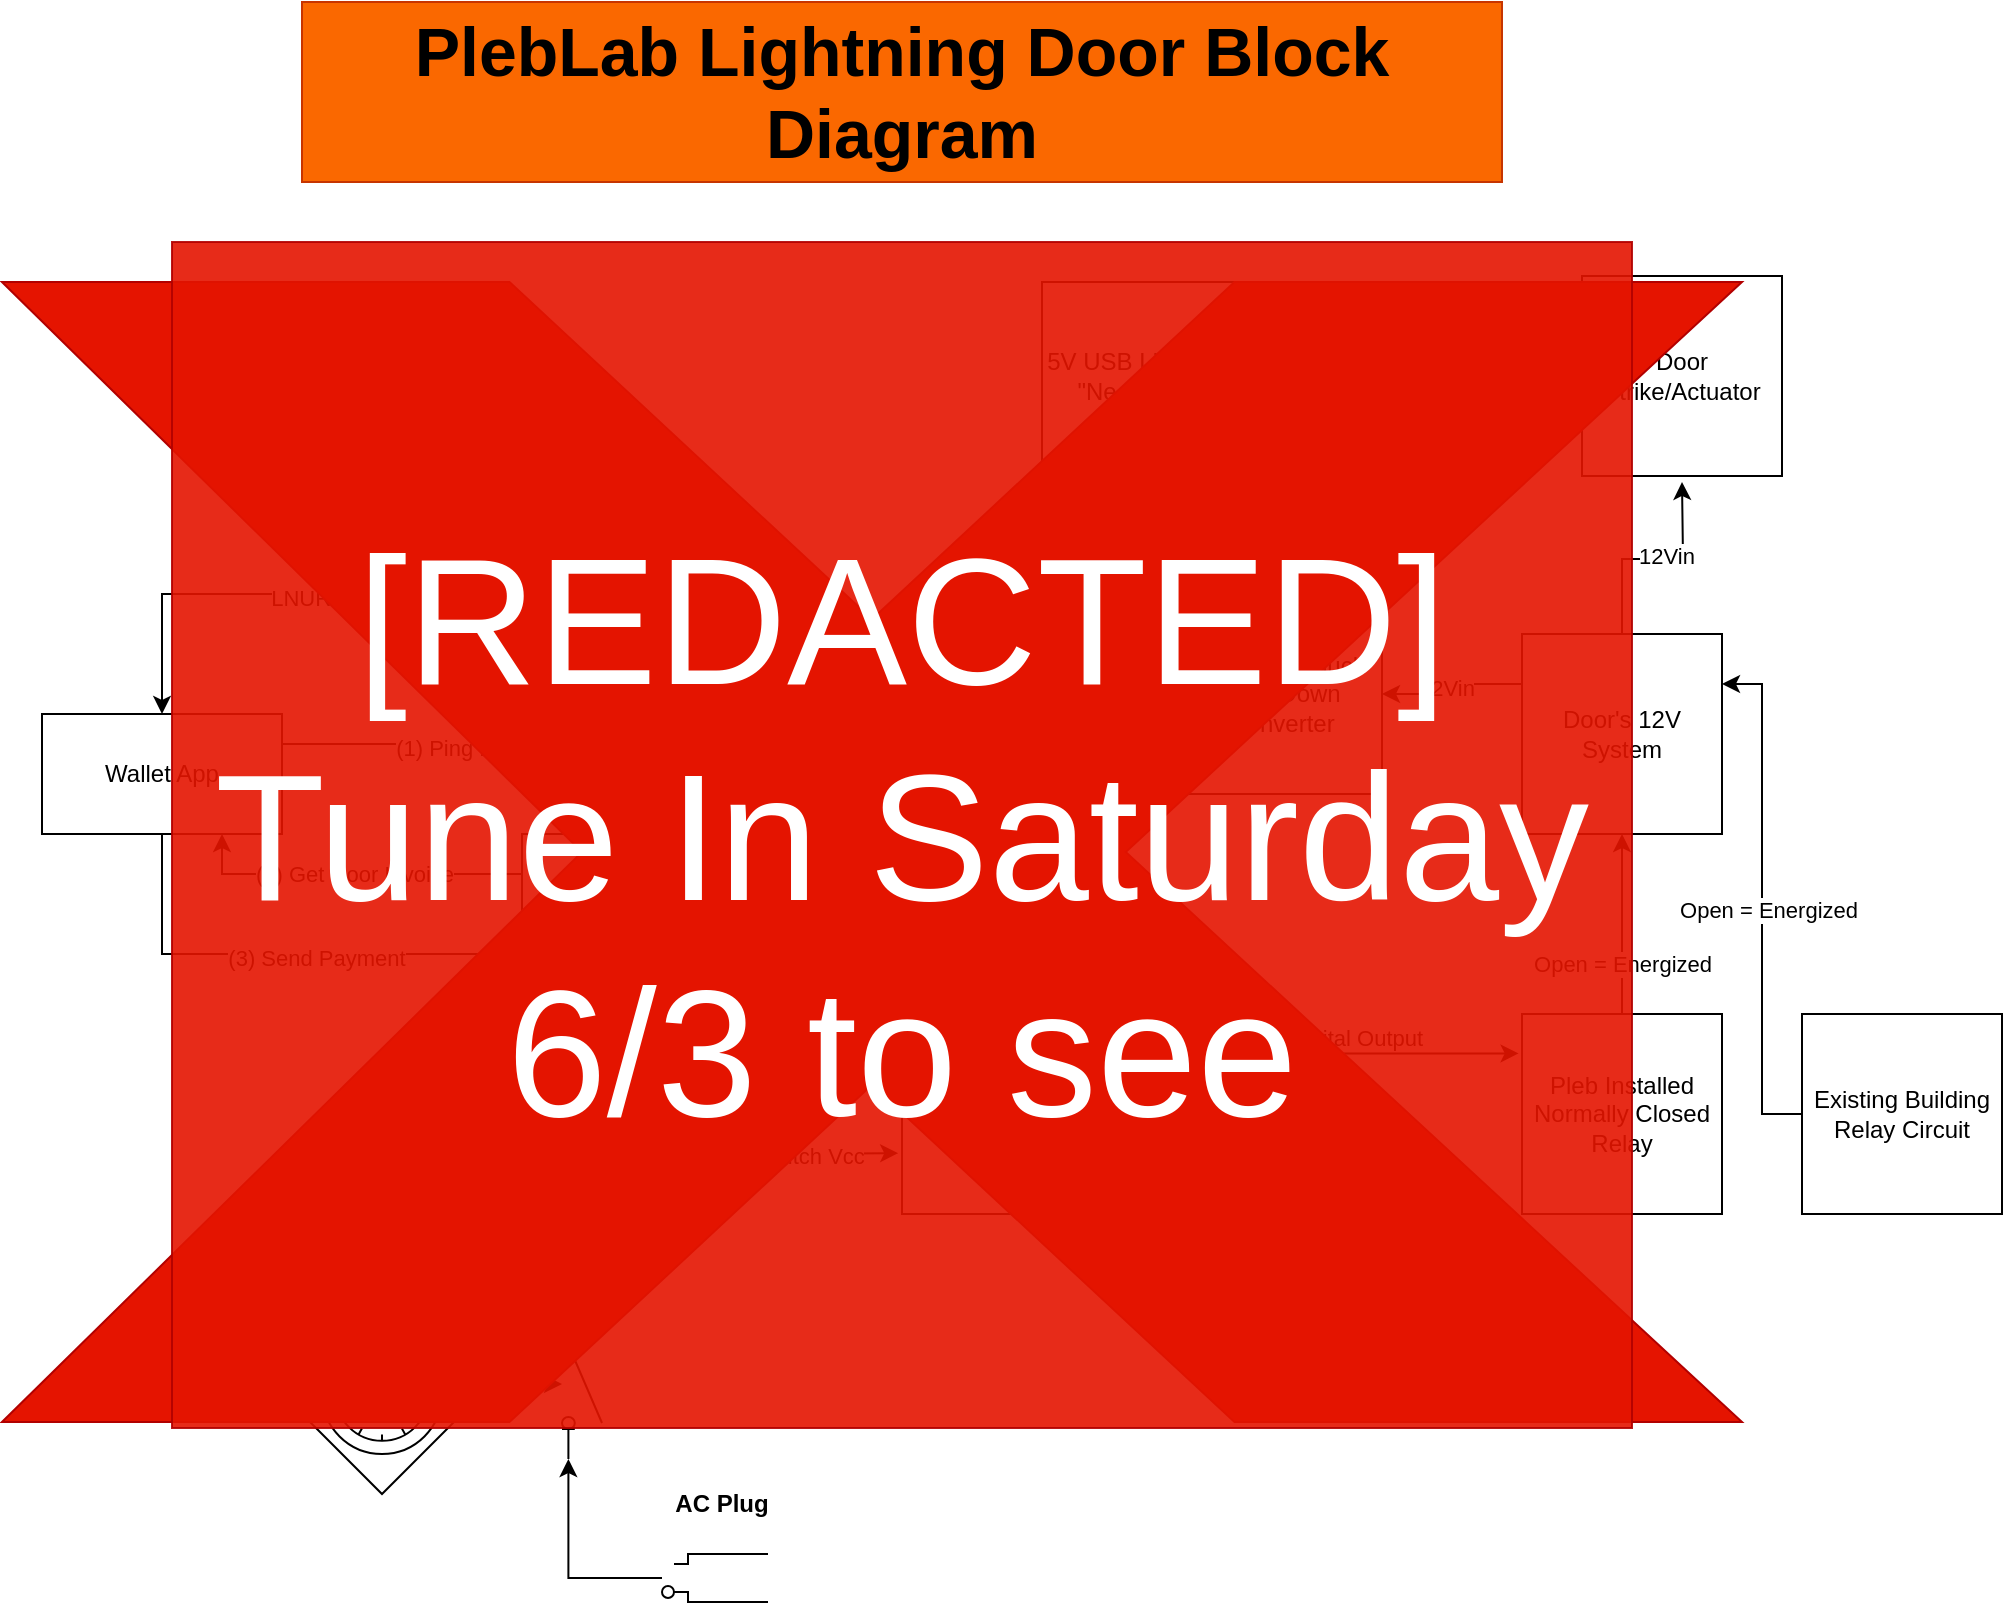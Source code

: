 <mxfile version="21.3.4" type="github">
  <diagram name="Page-1" id="9xXqxLMX3umURaw_fP6i">
    <mxGraphModel dx="1549" dy="913" grid="1" gridSize="10" guides="1" tooltips="1" connect="1" arrows="1" fold="1" page="1" pageScale="1" pageWidth="1100" pageHeight="1700" math="0" shadow="0">
      <root>
        <mxCell id="0" />
        <mxCell id="1" parent="0" />
        <mxCell id="fqgcwcHrW1HRH-oI7dm0-32" style="edgeStyle=orthogonalEdgeStyle;rounded=0;orthogonalLoop=1;jettySize=auto;html=1;exitX=1;exitY=0.5;exitDx=0;exitDy=0;entryX=-0.017;entryY=0.197;entryDx=0;entryDy=0;entryPerimeter=0;" edge="1" parent="1" source="fqgcwcHrW1HRH-oI7dm0-1" target="fqgcwcHrW1HRH-oI7dm0-30">
          <mxGeometry relative="1" as="geometry" />
        </mxCell>
        <mxCell id="fqgcwcHrW1HRH-oI7dm0-35" value="(4) Toggle 3.3V Digital Output" style="edgeLabel;html=1;align=center;verticalAlign=middle;resizable=0;points=[];" vertex="1" connectable="0" parent="fqgcwcHrW1HRH-oI7dm0-32">
          <mxGeometry x="-0.192" y="-2" relative="1" as="geometry">
            <mxPoint as="offset" />
          </mxGeometry>
        </mxCell>
        <mxCell id="fqgcwcHrW1HRH-oI7dm0-1" value="Bitcoin Switch" style="rounded=0;whiteSpace=wrap;html=1;" vertex="1" parent="1">
          <mxGeometry x="530" y="476" width="100" height="180" as="geometry" />
        </mxCell>
        <mxCell id="fqgcwcHrW1HRH-oI7dm0-4" style="edgeStyle=orthogonalEdgeStyle;rounded=0;orthogonalLoop=1;jettySize=auto;html=1;exitX=1;exitY=0.5;exitDx=0;exitDy=0;exitPerimeter=0;" edge="1" parent="1" source="fqgcwcHrW1HRH-oI7dm0-2" target="fqgcwcHrW1HRH-oI7dm0-3">
          <mxGeometry relative="1" as="geometry" />
        </mxCell>
        <mxCell id="fqgcwcHrW1HRH-oI7dm0-2" value="" style="points=[[0.25,0.25,0],[0.5,0,0],[0.75,0.25,0],[1,0.5,0],[0.75,0.75,0],[0.5,1,0],[0.25,0.75,0],[0,0.5,0]];shape=mxgraph.bpmn.gateway2;html=1;verticalLabelPosition=bottom;labelBackgroundColor=#ffffff;verticalAlign=top;align=center;perimeter=rhombusPerimeter;outlineConnect=0;outline=standard;symbol=timer;" vertex="1" parent="1">
          <mxGeometry x="220" y="696" width="100" height="100" as="geometry" />
        </mxCell>
        <mxCell id="fqgcwcHrW1HRH-oI7dm0-6" style="edgeStyle=orthogonalEdgeStyle;rounded=0;orthogonalLoop=1;jettySize=auto;html=1;exitX=0;exitY=0.84;exitDx=0;exitDy=0;entryX=0.5;entryY=1;entryDx=0;entryDy=0;" edge="1" parent="1" source="fqgcwcHrW1HRH-oI7dm0-3" target="fqgcwcHrW1HRH-oI7dm0-5">
          <mxGeometry relative="1" as="geometry" />
        </mxCell>
        <mxCell id="fqgcwcHrW1HRH-oI7dm0-3" value="" style="html=1;shape=mxgraph.electrical.electro-mechanical.switchDisconnector;aspect=fixed;elSwitchState=off;direction=south;" vertex="1" parent="1">
          <mxGeometry x="360" y="703.5" width="20" height="75" as="geometry" />
        </mxCell>
        <mxCell id="fqgcwcHrW1HRH-oI7dm0-7" style="edgeStyle=orthogonalEdgeStyle;rounded=0;orthogonalLoop=1;jettySize=auto;html=1;exitX=1;exitY=0.5;exitDx=0;exitDy=0;entryX=-0.019;entryY=0.831;entryDx=0;entryDy=0;entryPerimeter=0;" edge="1" parent="1" source="fqgcwcHrW1HRH-oI7dm0-5" target="fqgcwcHrW1HRH-oI7dm0-1">
          <mxGeometry relative="1" as="geometry" />
        </mxCell>
        <mxCell id="fqgcwcHrW1HRH-oI7dm0-8" value="Switch Vcc" style="edgeLabel;html=1;align=center;verticalAlign=middle;resizable=0;points=[];" vertex="1" connectable="0" parent="fqgcwcHrW1HRH-oI7dm0-7">
          <mxGeometry x="0.26" y="-1" relative="1" as="geometry">
            <mxPoint as="offset" />
          </mxGeometry>
        </mxCell>
        <mxCell id="fqgcwcHrW1HRH-oI7dm0-5" value="AC to DC 5V" style="whiteSpace=wrap;html=1;aspect=fixed;" vertex="1" parent="1">
          <mxGeometry x="330" y="586" width="80" height="80" as="geometry" />
        </mxCell>
        <mxCell id="fqgcwcHrW1HRH-oI7dm0-12" style="edgeStyle=orthogonalEdgeStyle;rounded=0;orthogonalLoop=1;jettySize=auto;html=1;entryX=1;entryY=0.84;entryDx=0;entryDy=0;" edge="1" parent="1" source="fqgcwcHrW1HRH-oI7dm0-10" target="fqgcwcHrW1HRH-oI7dm0-3">
          <mxGeometry relative="1" as="geometry" />
        </mxCell>
        <mxCell id="fqgcwcHrW1HRH-oI7dm0-10" value="" style="pointerEvents=1;verticalLabelPosition=bottom;shadow=0;dashed=0;align=center;html=1;verticalAlign=top;shape=mxgraph.electrical.miscellaneous.2_conductor_plug" vertex="1" parent="1">
          <mxGeometry x="410" y="826" width="53" height="24" as="geometry" />
        </mxCell>
        <mxCell id="fqgcwcHrW1HRH-oI7dm0-13" value="AC Plug" style="text;html=1;strokeColor=none;fillColor=none;align=center;verticalAlign=middle;whiteSpace=wrap;rounded=0;fontStyle=1" vertex="1" parent="1">
          <mxGeometry x="410" y="786" width="60" height="30" as="geometry" />
        </mxCell>
        <mxCell id="fqgcwcHrW1HRH-oI7dm0-14" value="&lt;b&gt;Mechanical Timer&lt;/b&gt;: 930AM-630PM" style="text;html=1;strokeColor=none;fillColor=none;align=center;verticalAlign=middle;whiteSpace=wrap;rounded=0;" vertex="1" parent="1">
          <mxGeometry x="180" y="656" width="110" height="40" as="geometry" />
        </mxCell>
        <mxCell id="fqgcwcHrW1HRH-oI7dm0-26" style="edgeStyle=orthogonalEdgeStyle;rounded=0;orthogonalLoop=1;jettySize=auto;html=1;exitX=0;exitY=0.25;exitDx=0;exitDy=0;entryX=0.75;entryY=1;entryDx=0;entryDy=0;" edge="1" parent="1" source="fqgcwcHrW1HRH-oI7dm0-15" target="fqgcwcHrW1HRH-oI7dm0-18">
          <mxGeometry relative="1" as="geometry" />
        </mxCell>
        <mxCell id="fqgcwcHrW1HRH-oI7dm0-27" value="(2) Get Door Invoice" style="edgeLabel;html=1;align=center;verticalAlign=middle;resizable=0;points=[];" vertex="1" connectable="0" parent="fqgcwcHrW1HRH-oI7dm0-26">
          <mxGeometry x="-0.011" relative="1" as="geometry">
            <mxPoint as="offset" />
          </mxGeometry>
        </mxCell>
        <mxCell id="fqgcwcHrW1HRH-oI7dm0-15" value="LNBits Legends" style="whiteSpace=wrap;html=1;aspect=fixed;" vertex="1" parent="1">
          <mxGeometry x="340" y="466" width="80" height="80" as="geometry" />
        </mxCell>
        <mxCell id="fqgcwcHrW1HRH-oI7dm0-16" value="" style="endArrow=classic;startArrow=classic;html=1;rounded=0;entryX=-0.051;entryY=0.203;entryDx=0;entryDy=0;entryPerimeter=0;exitX=1;exitY=0.5;exitDx=0;exitDy=0;" edge="1" parent="1" source="fqgcwcHrW1HRH-oI7dm0-15" target="fqgcwcHrW1HRH-oI7dm0-1">
          <mxGeometry width="50" height="50" relative="1" as="geometry">
            <mxPoint x="420" y="516" as="sourcePoint" />
            <mxPoint x="480" y="476" as="targetPoint" />
          </mxGeometry>
        </mxCell>
        <mxCell id="fqgcwcHrW1HRH-oI7dm0-25" value="Websocket" style="edgeLabel;html=1;align=center;verticalAlign=middle;resizable=0;points=[];" vertex="1" connectable="0" parent="fqgcwcHrW1HRH-oI7dm0-16">
          <mxGeometry x="0.11" relative="1" as="geometry">
            <mxPoint as="offset" />
          </mxGeometry>
        </mxCell>
        <mxCell id="fqgcwcHrW1HRH-oI7dm0-23" style="edgeStyle=orthogonalEdgeStyle;rounded=0;orthogonalLoop=1;jettySize=auto;html=1;exitX=1;exitY=0.25;exitDx=0;exitDy=0;entryX=0.5;entryY=0;entryDx=0;entryDy=0;" edge="1" parent="1" source="fqgcwcHrW1HRH-oI7dm0-18" target="fqgcwcHrW1HRH-oI7dm0-15">
          <mxGeometry relative="1" as="geometry" />
        </mxCell>
        <mxCell id="fqgcwcHrW1HRH-oI7dm0-24" value="(1) Ping LNURL server" style="edgeLabel;html=1;align=center;verticalAlign=middle;resizable=0;points=[];" vertex="1" connectable="0" parent="fqgcwcHrW1HRH-oI7dm0-23">
          <mxGeometry x="0.089" y="-2" relative="1" as="geometry">
            <mxPoint as="offset" />
          </mxGeometry>
        </mxCell>
        <mxCell id="fqgcwcHrW1HRH-oI7dm0-28" style="edgeStyle=orthogonalEdgeStyle;rounded=0;orthogonalLoop=1;jettySize=auto;html=1;exitX=0.5;exitY=1;exitDx=0;exitDy=0;entryX=0;entryY=0.75;entryDx=0;entryDy=0;" edge="1" parent="1" source="fqgcwcHrW1HRH-oI7dm0-18" target="fqgcwcHrW1HRH-oI7dm0-15">
          <mxGeometry relative="1" as="geometry" />
        </mxCell>
        <mxCell id="fqgcwcHrW1HRH-oI7dm0-29" value="(3) Send Payment" style="edgeLabel;html=1;align=center;verticalAlign=middle;resizable=0;points=[];" vertex="1" connectable="0" parent="fqgcwcHrW1HRH-oI7dm0-28">
          <mxGeometry x="0.143" y="-2" relative="1" as="geometry">
            <mxPoint as="offset" />
          </mxGeometry>
        </mxCell>
        <mxCell id="fqgcwcHrW1HRH-oI7dm0-18" value="Wallet App" style="rounded=0;whiteSpace=wrap;html=1;" vertex="1" parent="1">
          <mxGeometry x="100" y="406" width="120" height="60" as="geometry" />
        </mxCell>
        <mxCell id="fqgcwcHrW1HRH-oI7dm0-21" style="edgeStyle=orthogonalEdgeStyle;rounded=0;orthogonalLoop=1;jettySize=auto;html=1;exitX=0;exitY=0.5;exitDx=0;exitDy=0;" edge="1" parent="1" source="fqgcwcHrW1HRH-oI7dm0-20" target="fqgcwcHrW1HRH-oI7dm0-18">
          <mxGeometry relative="1" as="geometry" />
        </mxCell>
        <mxCell id="fqgcwcHrW1HRH-oI7dm0-22" value="LNURL address" style="edgeLabel;html=1;align=center;verticalAlign=middle;resizable=0;points=[];" vertex="1" connectable="0" parent="fqgcwcHrW1HRH-oI7dm0-21">
          <mxGeometry x="-0.272" y="2" relative="1" as="geometry">
            <mxPoint as="offset" />
          </mxGeometry>
        </mxCell>
        <mxCell id="fqgcwcHrW1HRH-oI7dm0-20" value="QR Code or NFC device w/ LNURL" style="whiteSpace=wrap;html=1;aspect=fixed;" vertex="1" parent="1">
          <mxGeometry x="340" y="306" width="80" height="80" as="geometry" />
        </mxCell>
        <mxCell id="fqgcwcHrW1HRH-oI7dm0-33" value="" style="edgeStyle=orthogonalEdgeStyle;rounded=0;orthogonalLoop=1;jettySize=auto;html=1;" edge="1" parent="1" source="fqgcwcHrW1HRH-oI7dm0-30" target="fqgcwcHrW1HRH-oI7dm0-31">
          <mxGeometry relative="1" as="geometry" />
        </mxCell>
        <mxCell id="fqgcwcHrW1HRH-oI7dm0-34" value="Open = Energized" style="edgeLabel;html=1;align=center;verticalAlign=middle;resizable=0;points=[];" vertex="1" connectable="0" parent="fqgcwcHrW1HRH-oI7dm0-33">
          <mxGeometry x="-0.099" y="-3" relative="1" as="geometry">
            <mxPoint x="-3" y="15" as="offset" />
          </mxGeometry>
        </mxCell>
        <mxCell id="fqgcwcHrW1HRH-oI7dm0-30" value="Pleb Installed Normally Closed Relay" style="rounded=0;whiteSpace=wrap;html=1;" vertex="1" parent="1">
          <mxGeometry x="840" y="556" width="100" height="100" as="geometry" />
        </mxCell>
        <mxCell id="fqgcwcHrW1HRH-oI7dm0-37" style="edgeStyle=orthogonalEdgeStyle;rounded=0;orthogonalLoop=1;jettySize=auto;html=1;exitX=0;exitY=0.25;exitDx=0;exitDy=0;entryX=1;entryY=0.5;entryDx=0;entryDy=0;" edge="1" parent="1" source="fqgcwcHrW1HRH-oI7dm0-31" target="fqgcwcHrW1HRH-oI7dm0-36">
          <mxGeometry relative="1" as="geometry" />
        </mxCell>
        <mxCell id="fqgcwcHrW1HRH-oI7dm0-46" value="12Vin" style="edgeLabel;html=1;align=center;verticalAlign=middle;resizable=0;points=[];" vertex="1" connectable="0" parent="fqgcwcHrW1HRH-oI7dm0-37">
          <mxGeometry x="0.163" y="-3" relative="1" as="geometry">
            <mxPoint as="offset" />
          </mxGeometry>
        </mxCell>
        <mxCell id="fqgcwcHrW1HRH-oI7dm0-48" style="edgeStyle=orthogonalEdgeStyle;rounded=0;orthogonalLoop=1;jettySize=auto;html=1;exitX=0.5;exitY=0;exitDx=0;exitDy=0;" edge="1" parent="1" source="fqgcwcHrW1HRH-oI7dm0-31">
          <mxGeometry relative="1" as="geometry">
            <mxPoint x="920" y="290.0" as="targetPoint" />
          </mxGeometry>
        </mxCell>
        <mxCell id="fqgcwcHrW1HRH-oI7dm0-49" value="12Vin" style="edgeLabel;html=1;align=center;verticalAlign=middle;resizable=0;points=[];" vertex="1" connectable="0" parent="fqgcwcHrW1HRH-oI7dm0-48">
          <mxGeometry x="0.114" y="2" relative="1" as="geometry">
            <mxPoint as="offset" />
          </mxGeometry>
        </mxCell>
        <mxCell id="fqgcwcHrW1HRH-oI7dm0-31" value="Door&#39;s 12V System" style="rounded=0;whiteSpace=wrap;html=1;" vertex="1" parent="1">
          <mxGeometry x="840" y="366" width="100" height="100" as="geometry" />
        </mxCell>
        <mxCell id="fqgcwcHrW1HRH-oI7dm0-39" value="" style="edgeStyle=orthogonalEdgeStyle;rounded=0;orthogonalLoop=1;jettySize=auto;html=1;" edge="1" parent="1" source="fqgcwcHrW1HRH-oI7dm0-36" target="fqgcwcHrW1HRH-oI7dm0-38">
          <mxGeometry relative="1" as="geometry" />
        </mxCell>
        <mxCell id="fqgcwcHrW1HRH-oI7dm0-40" value="Switched 5VDC" style="edgeLabel;html=1;align=center;verticalAlign=middle;resizable=0;points=[];" vertex="1" connectable="0" parent="fqgcwcHrW1HRH-oI7dm0-39">
          <mxGeometry x="-0.026" y="1" relative="1" as="geometry">
            <mxPoint as="offset" />
          </mxGeometry>
        </mxCell>
        <mxCell id="fqgcwcHrW1HRH-oI7dm0-45" style="edgeStyle=orthogonalEdgeStyle;rounded=0;orthogonalLoop=1;jettySize=auto;html=1;exitX=0.75;exitY=0;exitDx=0;exitDy=0;" edge="1" parent="1" source="fqgcwcHrW1HRH-oI7dm0-36">
          <mxGeometry relative="1" as="geometry">
            <mxPoint x="790.0" y="290.0" as="targetPoint" />
          </mxGeometry>
        </mxCell>
        <mxCell id="fqgcwcHrW1HRH-oI7dm0-36" value="12V to 5V Buck Step Down Converter" style="rounded=0;whiteSpace=wrap;html=1;" vertex="1" parent="1">
          <mxGeometry x="670" y="346" width="100" height="100" as="geometry" />
        </mxCell>
        <mxCell id="fqgcwcHrW1HRH-oI7dm0-38" value="5V USB Lightning &quot;Neon&quot; Sign" style="rounded=0;whiteSpace=wrap;html=1;" vertex="1" parent="1">
          <mxGeometry x="600" y="190" width="100" height="94" as="geometry" />
        </mxCell>
        <mxCell id="fqgcwcHrW1HRH-oI7dm0-42" style="edgeStyle=orthogonalEdgeStyle;rounded=0;orthogonalLoop=1;jettySize=auto;html=1;entryX=1;entryY=0.25;entryDx=0;entryDy=0;" edge="1" parent="1" source="fqgcwcHrW1HRH-oI7dm0-41" target="fqgcwcHrW1HRH-oI7dm0-31">
          <mxGeometry relative="1" as="geometry">
            <mxPoint x="1020" y="410" as="targetPoint" />
          </mxGeometry>
        </mxCell>
        <mxCell id="fqgcwcHrW1HRH-oI7dm0-43" value="Open = Energized" style="edgeLabel;html=1;align=center;verticalAlign=middle;resizable=0;points=[];" vertex="1" connectable="0" parent="fqgcwcHrW1HRH-oI7dm0-42">
          <mxGeometry x="-0.04" y="-3" relative="1" as="geometry">
            <mxPoint as="offset" />
          </mxGeometry>
        </mxCell>
        <mxCell id="fqgcwcHrW1HRH-oI7dm0-41" value="Existing Building Relay Circuit" style="rounded=0;whiteSpace=wrap;html=1;" vertex="1" parent="1">
          <mxGeometry x="980" y="556" width="100" height="100" as="geometry" />
        </mxCell>
        <mxCell id="fqgcwcHrW1HRH-oI7dm0-44" value="(Optional) Piezoelectric buzzer" style="rounded=0;whiteSpace=wrap;html=1;" vertex="1" parent="1">
          <mxGeometry x="730" y="190" width="100" height="94" as="geometry" />
        </mxCell>
        <mxCell id="fqgcwcHrW1HRH-oI7dm0-47" value="Door Strike/Actuator" style="rounded=0;whiteSpace=wrap;html=1;" vertex="1" parent="1">
          <mxGeometry x="870" y="187" width="100" height="100" as="geometry" />
        </mxCell>
        <mxCell id="fqgcwcHrW1HRH-oI7dm0-50" value="&lt;b&gt;PlebLab Lightning Door Block Diagram&lt;/b&gt;" style="text;html=1;strokeColor=#C73500;fillColor=#fa6800;align=center;verticalAlign=middle;whiteSpace=wrap;rounded=0;fontColor=#000000;fontSize=34;" vertex="1" parent="1">
          <mxGeometry x="230" y="50" width="600" height="90" as="geometry" />
        </mxCell>
        <mxCell id="fqgcwcHrW1HRH-oI7dm0-52" value="" style="verticalLabelPosition=bottom;verticalAlign=top;html=1;shape=mxgraph.basic.x;fillColor=#e51400;fontColor=#ffffff;strokeColor=#B20000;" vertex="1" parent="1">
          <mxGeometry x="80" y="190" width="870" height="570" as="geometry" />
        </mxCell>
        <mxCell id="fqgcwcHrW1HRH-oI7dm0-51" value="&lt;font style=&quot;font-size: 90px;&quot;&gt;[REDACTED]&lt;br&gt;Tune In Saturday 6/3 to see&lt;br&gt;&lt;/font&gt;" style="text;html=1;strokeColor=#B20000;fillColor=#e51400;align=center;verticalAlign=middle;whiteSpace=wrap;rounded=0;fontColor=#ffffff;fontSize=51;opacity=90;" vertex="1" parent="1">
          <mxGeometry x="165" y="170" width="730" height="593" as="geometry" />
        </mxCell>
      </root>
    </mxGraphModel>
  </diagram>
</mxfile>
